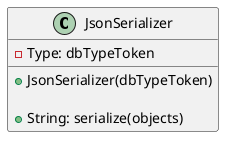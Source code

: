 @startuml
'https://plantuml.com/class-diagram

class JsonSerializer {
    -Type: dbTypeToken

    +JsonSerializer(dbTypeToken)

    +String: serialize(objects)
}

@enduml